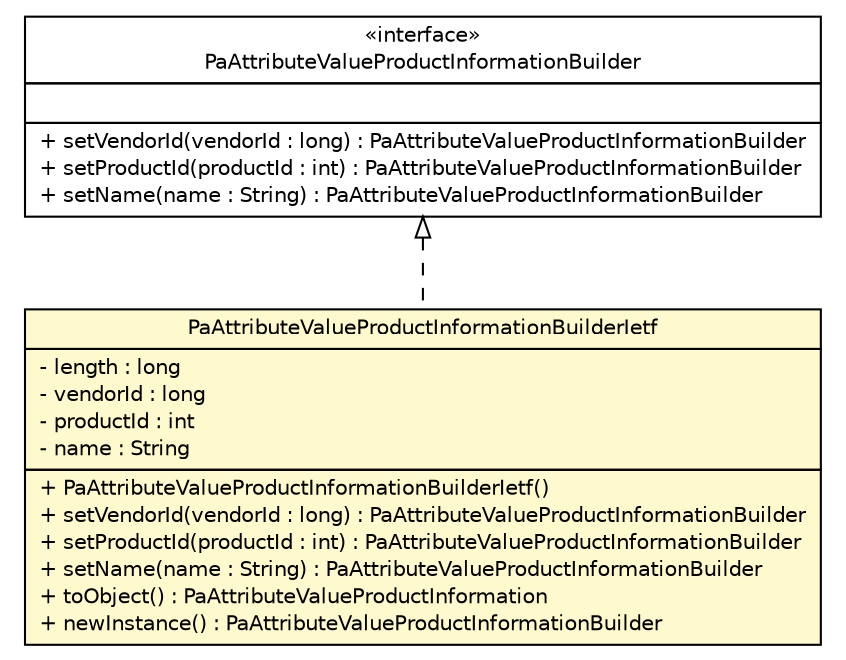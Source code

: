 #!/usr/local/bin/dot
#
# Class diagram 
# Generated by UMLGraph version R5_6 (http://www.umlgraph.org/)
#

digraph G {
	edge [fontname="Helvetica",fontsize=10,labelfontname="Helvetica",labelfontsize=10];
	node [fontname="Helvetica",fontsize=10,shape=plaintext];
	nodesep=0.25;
	ranksep=0.5;
	// org.ietf.nea.pa.attribute.PaAttributeValueProductInformationBuilder
	c80596 [label=<<table title="org.ietf.nea.pa.attribute.PaAttributeValueProductInformationBuilder" border="0" cellborder="1" cellspacing="0" cellpadding="2" port="p" href="./PaAttributeValueProductInformationBuilder.html">
		<tr><td><table border="0" cellspacing="0" cellpadding="1">
<tr><td align="center" balign="center"> &#171;interface&#187; </td></tr>
<tr><td align="center" balign="center"> PaAttributeValueProductInformationBuilder </td></tr>
		</table></td></tr>
		<tr><td><table border="0" cellspacing="0" cellpadding="1">
<tr><td align="left" balign="left">  </td></tr>
		</table></td></tr>
		<tr><td><table border="0" cellspacing="0" cellpadding="1">
<tr><td align="left" balign="left"> + setVendorId(vendorId : long) : PaAttributeValueProductInformationBuilder </td></tr>
<tr><td align="left" balign="left"> + setProductId(productId : int) : PaAttributeValueProductInformationBuilder </td></tr>
<tr><td align="left" balign="left"> + setName(name : String) : PaAttributeValueProductInformationBuilder </td></tr>
		</table></td></tr>
		</table>>, URL="./PaAttributeValueProductInformationBuilder.html", fontname="Helvetica", fontcolor="black", fontsize=10.0];
	// org.ietf.nea.pa.attribute.PaAttributeValueProductInformationBuilderIetf
	c80628 [label=<<table title="org.ietf.nea.pa.attribute.PaAttributeValueProductInformationBuilderIetf" border="0" cellborder="1" cellspacing="0" cellpadding="2" port="p" bgcolor="lemonChiffon" href="./PaAttributeValueProductInformationBuilderIetf.html">
		<tr><td><table border="0" cellspacing="0" cellpadding="1">
<tr><td align="center" balign="center"> PaAttributeValueProductInformationBuilderIetf </td></tr>
		</table></td></tr>
		<tr><td><table border="0" cellspacing="0" cellpadding="1">
<tr><td align="left" balign="left"> - length : long </td></tr>
<tr><td align="left" balign="left"> - vendorId : long </td></tr>
<tr><td align="left" balign="left"> - productId : int </td></tr>
<tr><td align="left" balign="left"> - name : String </td></tr>
		</table></td></tr>
		<tr><td><table border="0" cellspacing="0" cellpadding="1">
<tr><td align="left" balign="left"> + PaAttributeValueProductInformationBuilderIetf() </td></tr>
<tr><td align="left" balign="left"> + setVendorId(vendorId : long) : PaAttributeValueProductInformationBuilder </td></tr>
<tr><td align="left" balign="left"> + setProductId(productId : int) : PaAttributeValueProductInformationBuilder </td></tr>
<tr><td align="left" balign="left"> + setName(name : String) : PaAttributeValueProductInformationBuilder </td></tr>
<tr><td align="left" balign="left"> + toObject() : PaAttributeValueProductInformation </td></tr>
<tr><td align="left" balign="left"> + newInstance() : PaAttributeValueProductInformationBuilder </td></tr>
		</table></td></tr>
		</table>>, URL="./PaAttributeValueProductInformationBuilderIetf.html", fontname="Helvetica", fontcolor="black", fontsize=10.0];
	//org.ietf.nea.pa.attribute.PaAttributeValueProductInformationBuilderIetf implements org.ietf.nea.pa.attribute.PaAttributeValueProductInformationBuilder
	c80596:p -> c80628:p [dir=back,arrowtail=empty,style=dashed];
}

